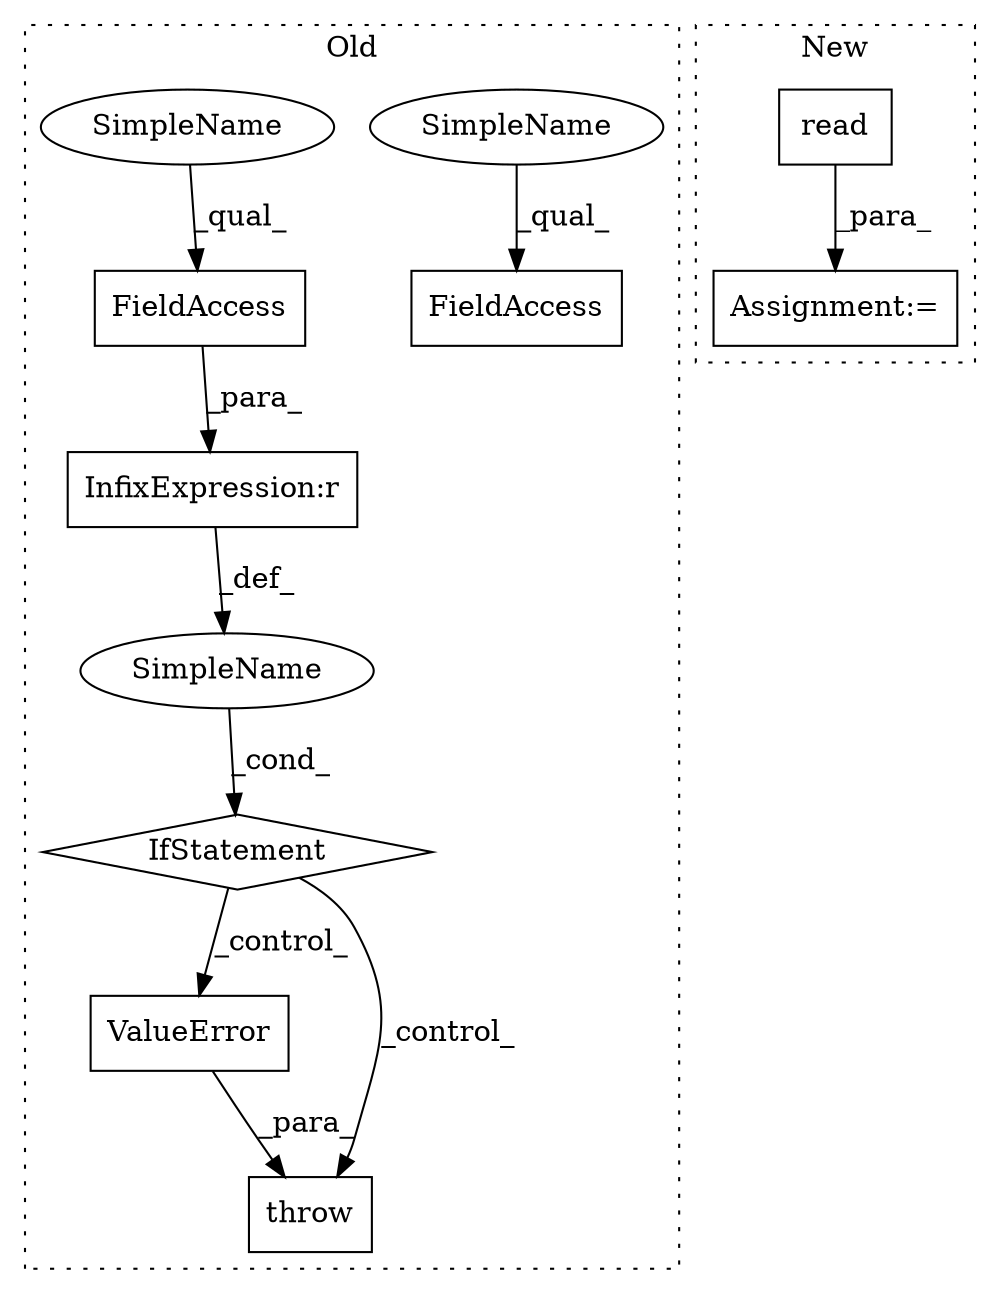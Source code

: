 digraph G {
subgraph cluster0 {
1 [label="ValueError" a="32" s="1679,1750" l="11,1" shape="box"];
3 [label="IfStatement" a="25" s="1630,1663" l="4,2" shape="diamond"];
4 [label="SimpleName" a="42" s="" l="" shape="ellipse"];
5 [label="throw" a="53" s="1673" l="6" shape="box"];
6 [label="InfixExpression:r" a="27" s="1648" l="4" shape="box"];
7 [label="FieldAccess" a="22" s="1634" l="14" shape="box"];
8 [label="FieldAccess" a="22" s="1983" l="14" shape="box"];
10 [label="SimpleName" a="42" s="1983" l="8" shape="ellipse"];
11 [label="SimpleName" a="42" s="1634" l="8" shape="ellipse"];
label = "Old";
style="dotted";
}
subgraph cluster1 {
2 [label="read" a="32" s="2226" l="6" shape="box"];
9 [label="Assignment:=" a="7" s="2217" l="1" shape="box"];
label = "New";
style="dotted";
}
1 -> 5 [label="_para_"];
2 -> 9 [label="_para_"];
3 -> 5 [label="_control_"];
3 -> 1 [label="_control_"];
4 -> 3 [label="_cond_"];
6 -> 4 [label="_def_"];
7 -> 6 [label="_para_"];
10 -> 8 [label="_qual_"];
11 -> 7 [label="_qual_"];
}